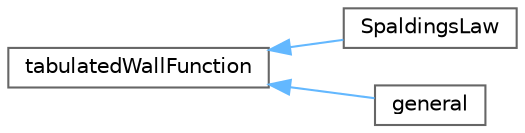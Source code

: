 digraph "Graphical Class Hierarchy"
{
 // LATEX_PDF_SIZE
  bgcolor="transparent";
  edge [fontname=Helvetica,fontsize=10,labelfontname=Helvetica,labelfontsize=10];
  node [fontname=Helvetica,fontsize=10,shape=box,height=0.2,width=0.4];
  rankdir="LR";
  Node0 [id="Node000000",label="tabulatedWallFunction",height=0.2,width=0.4,color="grey40", fillcolor="white", style="filled",URL="$classFoam_1_1tabulatedWallFunctions_1_1tabulatedWallFunction.html",tooltip="Base class for models that generate tabulated wall function data."];
  Node0 -> Node1 [id="edge5366_Node000000_Node000001",dir="back",color="steelblue1",style="solid",tooltip=" "];
  Node1 [id="Node000001",label="SpaldingsLaw",height=0.2,width=0.4,color="grey40", fillcolor="white", style="filled",URL="$classFoam_1_1tabulatedWallFunctions_1_1SpaldingsLaw.html",tooltip="Computes U+ as a function of Reynolds number by inverting Spaldings law."];
  Node0 -> Node2 [id="edge5367_Node000000_Node000002",dir="back",color="steelblue1",style="solid",tooltip=" "];
  Node2 [id="Node000002",label="general",height=0.2,width=0.4,color="grey40", fillcolor="white", style="filled",URL="$classFoam_1_1tabulatedWallFunctions_1_1general.html",tooltip="Computes U+ as a function of Reynolds number by inverting table of y+ vs U+."];
}
